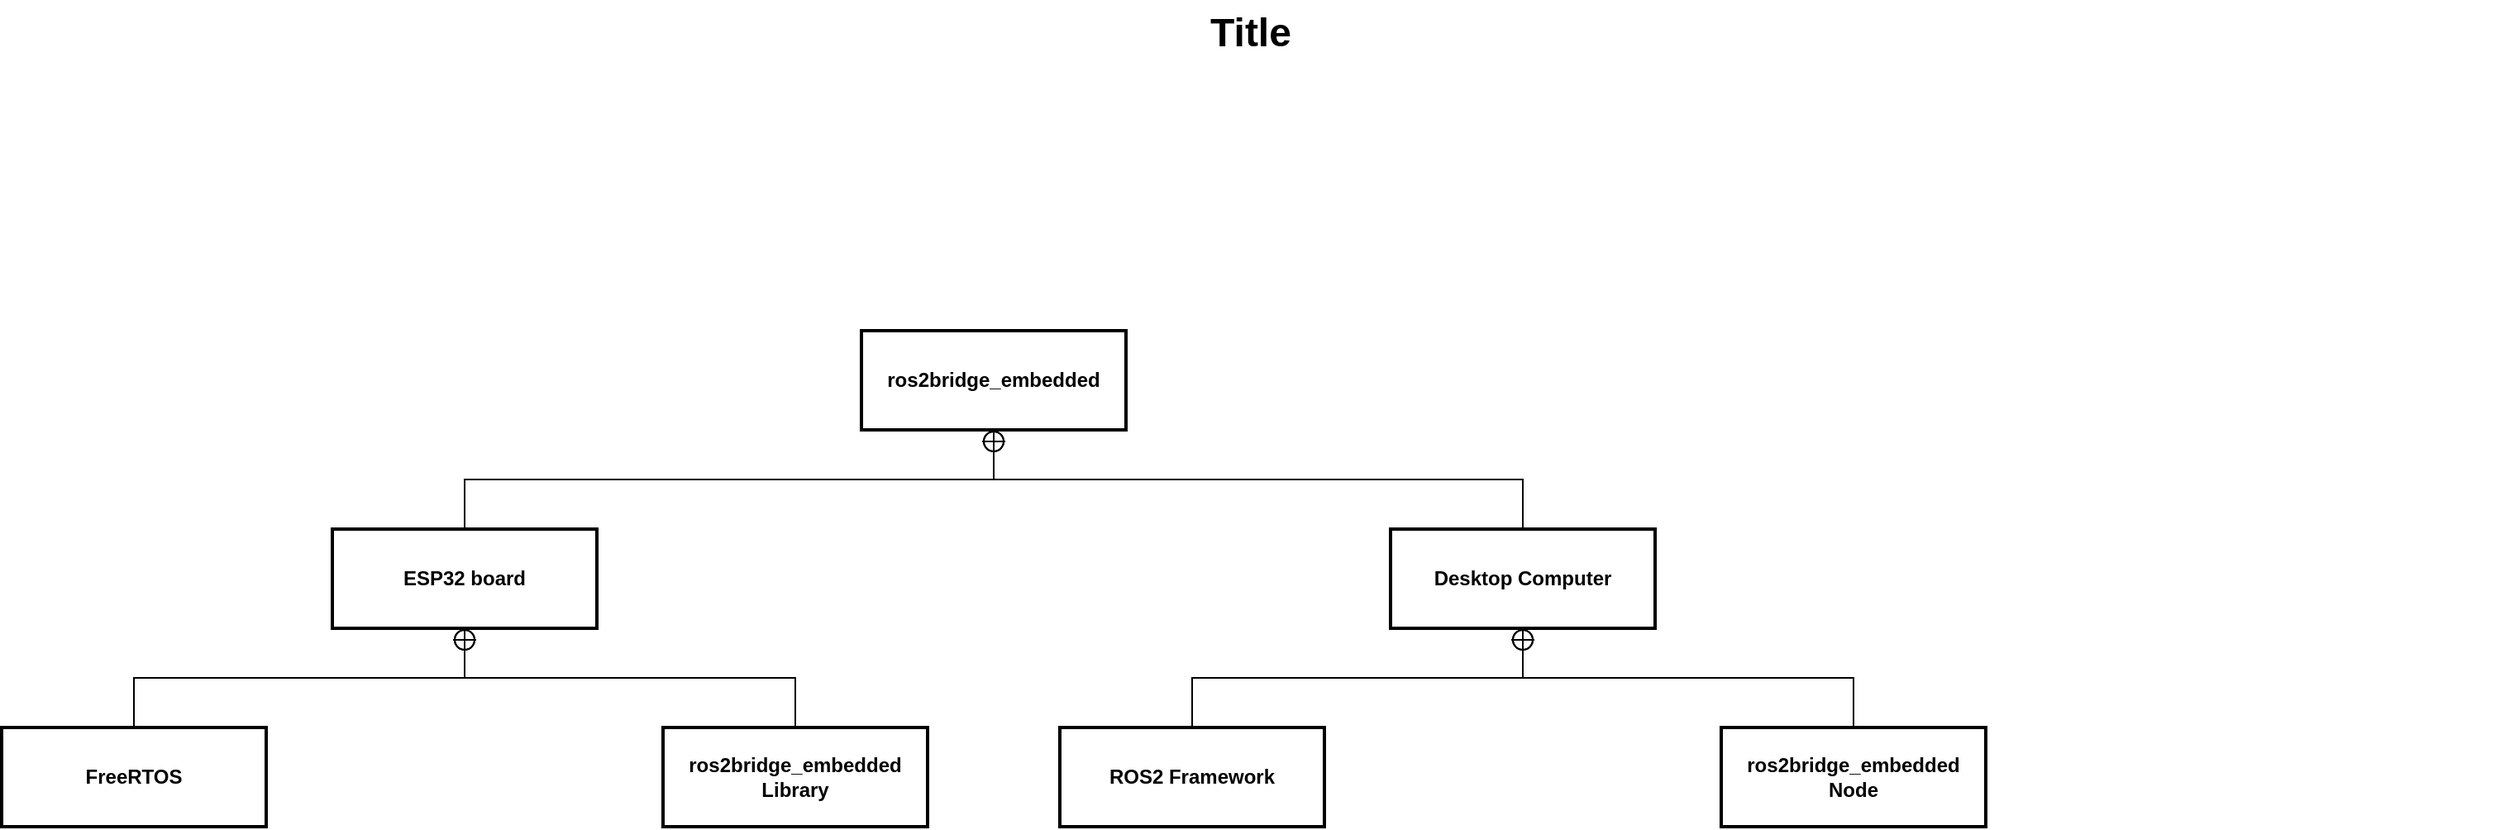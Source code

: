 <mxfile version="20.8.21" type="github">
  <diagram name="Page-1" id="929967ad-93f9-6ef4-fab6-5d389245f69c">
    <mxGraphModel dx="1592" dy="1033" grid="1" gridSize="10" guides="1" tooltips="1" connect="1" arrows="1" fold="1" page="1" pageScale="1.5" pageWidth="1169" pageHeight="826" background="none" math="0" shadow="0">
      <root>
        <mxCell id="0" style=";html=1;" />
        <mxCell id="1" style=";html=1;" parent="0" />
        <mxCell id="1672d66443f91eb5-23" value="Title" style="text;strokeColor=none;fillColor=none;html=1;fontSize=24;fontStyle=1;verticalAlign=middle;align=center;" parent="1" vertex="1">
          <mxGeometry x="120" y="40" width="1510" height="40" as="geometry" />
        </mxCell>
        <mxCell id="wNdSs4cdlRIxUrPxa4w8-1" value="ros2bridge_embedded" style="shape=rect;strokeWidth=2;fontStyle=1;html=1;whiteSpace=wrap;align=center;" vertex="1" parent="1">
          <mxGeometry x="640" y="240" width="160" height="60" as="geometry" />
        </mxCell>
        <mxCell id="wNdSs4cdlRIxUrPxa4w8-2" value="" style="align=left;html=1;verticalAlign=middle;labelPosition=right;verticalLabelPosition=middle;labelBackgroundColor=none;fontSize=10" connectable="0" vertex="1" parent="wNdSs4cdlRIxUrPxa4w8-1">
          <mxGeometry x="160" y="30" as="geometry" />
        </mxCell>
        <mxCell id="wNdSs4cdlRIxUrPxa4w8-3" value="Desktop Computer" style="shape=rect;strokeWidth=2;fontStyle=1;html=1;whiteSpace=wrap;align=center;" vertex="1" parent="1">
          <mxGeometry x="960" y="360" width="160" height="60" as="geometry" />
        </mxCell>
        <mxCell id="wNdSs4cdlRIxUrPxa4w8-4" value="" style="align=left;html=1;verticalAlign=middle;labelPosition=right;verticalLabelPosition=middle;labelBackgroundColor=none;fontSize=10" connectable="0" vertex="1" parent="wNdSs4cdlRIxUrPxa4w8-3">
          <mxGeometry x="160" y="30" as="geometry" />
        </mxCell>
        <mxCell id="wNdSs4cdlRIxUrPxa4w8-5" value="ESP32 board" style="shape=rect;strokeWidth=2;fontStyle=1;html=1;whiteSpace=wrap;align=center;" vertex="1" parent="1">
          <mxGeometry x="320" y="360" width="160" height="60" as="geometry" />
        </mxCell>
        <mxCell id="wNdSs4cdlRIxUrPxa4w8-6" value="" style="align=left;html=1;verticalAlign=middle;labelPosition=right;verticalLabelPosition=middle;labelBackgroundColor=none;fontSize=10" connectable="0" vertex="1" parent="wNdSs4cdlRIxUrPxa4w8-5">
          <mxGeometry x="160" y="30" as="geometry" />
        </mxCell>
        <mxCell id="wNdSs4cdlRIxUrPxa4w8-7" value="" style="edgeStyle=none;html=1;startArrow=sysMLPackCont;startSize=12;endArrow=none;rounded=0;entryX=0.5;entryY=0;entryDx=0;entryDy=0;exitX=0.5;exitY=1;exitDx=0;exitDy=0;" edge="1" parent="1" source="wNdSs4cdlRIxUrPxa4w8-1" target="wNdSs4cdlRIxUrPxa4w8-5">
          <mxGeometry width="160" relative="1" as="geometry">
            <mxPoint x="750" y="370" as="sourcePoint" />
            <mxPoint x="900" y="620" as="targetPoint" />
            <Array as="points">
              <mxPoint x="720" y="330" />
              <mxPoint x="400" y="330" />
            </Array>
          </mxGeometry>
        </mxCell>
        <mxCell id="wNdSs4cdlRIxUrPxa4w8-9" value="" style="edgeStyle=none;html=1;startArrow=sysMLPackCont;startSize=12;endArrow=none;rounded=0;exitX=0.5;exitY=1;exitDx=0;exitDy=0;entryX=0.5;entryY=0;entryDx=0;entryDy=0;" edge="1" parent="1" source="wNdSs4cdlRIxUrPxa4w8-1" target="wNdSs4cdlRIxUrPxa4w8-3">
          <mxGeometry width="160" relative="1" as="geometry">
            <mxPoint x="720" y="310" as="sourcePoint" />
            <mxPoint x="800" y="410" as="targetPoint" />
            <Array as="points">
              <mxPoint x="720" y="330" />
              <mxPoint x="1040" y="330" />
            </Array>
          </mxGeometry>
        </mxCell>
        <mxCell id="wNdSs4cdlRIxUrPxa4w8-10" value="FreeRTOS" style="shape=rect;strokeWidth=2;fontStyle=1;html=1;whiteSpace=wrap;align=center;" vertex="1" parent="1">
          <mxGeometry x="120" y="480" width="160" height="60" as="geometry" />
        </mxCell>
        <mxCell id="wNdSs4cdlRIxUrPxa4w8-11" value="" style="align=left;html=1;verticalAlign=middle;labelPosition=right;verticalLabelPosition=middle;labelBackgroundColor=none;fontSize=10" connectable="0" vertex="1" parent="wNdSs4cdlRIxUrPxa4w8-10">
          <mxGeometry x="160" y="30" as="geometry" />
        </mxCell>
        <mxCell id="wNdSs4cdlRIxUrPxa4w8-12" value="ros2bridge_embedded Library" style="shape=rect;strokeWidth=2;fontStyle=1;html=1;whiteSpace=wrap;align=center;" vertex="1" parent="1">
          <mxGeometry x="520" y="480" width="160" height="60" as="geometry" />
        </mxCell>
        <mxCell id="wNdSs4cdlRIxUrPxa4w8-13" value="" style="align=left;html=1;verticalAlign=middle;labelPosition=right;verticalLabelPosition=middle;labelBackgroundColor=none;fontSize=10" connectable="0" vertex="1" parent="wNdSs4cdlRIxUrPxa4w8-12">
          <mxGeometry x="160" y="30" as="geometry" />
        </mxCell>
        <mxCell id="wNdSs4cdlRIxUrPxa4w8-14" value="" style="edgeStyle=none;html=1;startArrow=sysMLPackCont;startSize=12;endArrow=none;rounded=0;entryX=0.5;entryY=0;entryDx=0;entryDy=0;exitX=0.5;exitY=1;exitDx=0;exitDy=0;" edge="1" parent="1" source="wNdSs4cdlRIxUrPxa4w8-5" target="wNdSs4cdlRIxUrPxa4w8-10">
          <mxGeometry width="160" relative="1" as="geometry">
            <mxPoint x="440" y="440" as="sourcePoint" />
            <mxPoint x="530" y="509.41" as="targetPoint" />
            <Array as="points">
              <mxPoint x="400" y="450" />
              <mxPoint x="200" y="450" />
            </Array>
          </mxGeometry>
        </mxCell>
        <mxCell id="wNdSs4cdlRIxUrPxa4w8-17" value="ROS2 Framework" style="shape=rect;strokeWidth=2;fontStyle=1;html=1;whiteSpace=wrap;align=center;" vertex="1" parent="1">
          <mxGeometry x="760" y="480" width="160" height="60" as="geometry" />
        </mxCell>
        <mxCell id="wNdSs4cdlRIxUrPxa4w8-18" value="" style="align=left;html=1;verticalAlign=middle;labelPosition=right;verticalLabelPosition=middle;labelBackgroundColor=none;fontSize=10" connectable="0" vertex="1" parent="wNdSs4cdlRIxUrPxa4w8-17">
          <mxGeometry x="160" y="30" as="geometry" />
        </mxCell>
        <mxCell id="wNdSs4cdlRIxUrPxa4w8-19" value="ros2bridge_embedded Node" style="shape=rect;strokeWidth=2;fontStyle=1;html=1;whiteSpace=wrap;align=center;" vertex="1" parent="1">
          <mxGeometry x="1160" y="480" width="160" height="60" as="geometry" />
        </mxCell>
        <mxCell id="wNdSs4cdlRIxUrPxa4w8-20" value="" style="align=left;html=1;verticalAlign=middle;labelPosition=right;verticalLabelPosition=middle;labelBackgroundColor=none;fontSize=10" connectable="0" vertex="1" parent="wNdSs4cdlRIxUrPxa4w8-19">
          <mxGeometry x="160" y="30" as="geometry" />
        </mxCell>
        <mxCell id="wNdSs4cdlRIxUrPxa4w8-21" value="" style="edgeStyle=none;html=1;startArrow=sysMLPackCont;startSize=12;endArrow=none;rounded=0;entryX=0.5;entryY=0;entryDx=0;entryDy=0;exitX=0.5;exitY=1;exitDx=0;exitDy=0;" edge="1" parent="1" target="wNdSs4cdlRIxUrPxa4w8-17">
          <mxGeometry width="160" relative="1" as="geometry">
            <mxPoint x="1040" y="420" as="sourcePoint" />
            <mxPoint x="1130" y="509.41" as="targetPoint" />
            <Array as="points">
              <mxPoint x="1040" y="450" />
              <mxPoint x="840" y="450" />
            </Array>
          </mxGeometry>
        </mxCell>
        <mxCell id="wNdSs4cdlRIxUrPxa4w8-22" value="" style="edgeStyle=none;html=1;startArrow=sysMLPackCont;startSize=12;endArrow=none;rounded=0;entryX=0.5;entryY=0;entryDx=0;entryDy=0;exitX=0.5;exitY=1;exitDx=0;exitDy=0;" edge="1" parent="1" target="wNdSs4cdlRIxUrPxa4w8-19">
          <mxGeometry width="160" relative="1" as="geometry">
            <mxPoint x="1040" y="420" as="sourcePoint" />
            <mxPoint x="840" y="480" as="targetPoint" />
            <Array as="points">
              <mxPoint x="1040" y="450" />
              <mxPoint x="1240" y="450" />
            </Array>
          </mxGeometry>
        </mxCell>
        <mxCell id="wNdSs4cdlRIxUrPxa4w8-23" value="" style="edgeStyle=none;html=1;startArrow=sysMLPackCont;startSize=12;endArrow=none;rounded=0;entryX=0.5;entryY=0;entryDx=0;entryDy=0;exitX=0.5;exitY=1;exitDx=0;exitDy=0;" edge="1" parent="1" target="wNdSs4cdlRIxUrPxa4w8-12">
          <mxGeometry width="160" relative="1" as="geometry">
            <mxPoint x="400" y="420" as="sourcePoint" />
            <mxPoint x="200" y="480" as="targetPoint" />
            <Array as="points">
              <mxPoint x="400" y="450" />
              <mxPoint x="600" y="450" />
            </Array>
          </mxGeometry>
        </mxCell>
      </root>
    </mxGraphModel>
  </diagram>
</mxfile>
